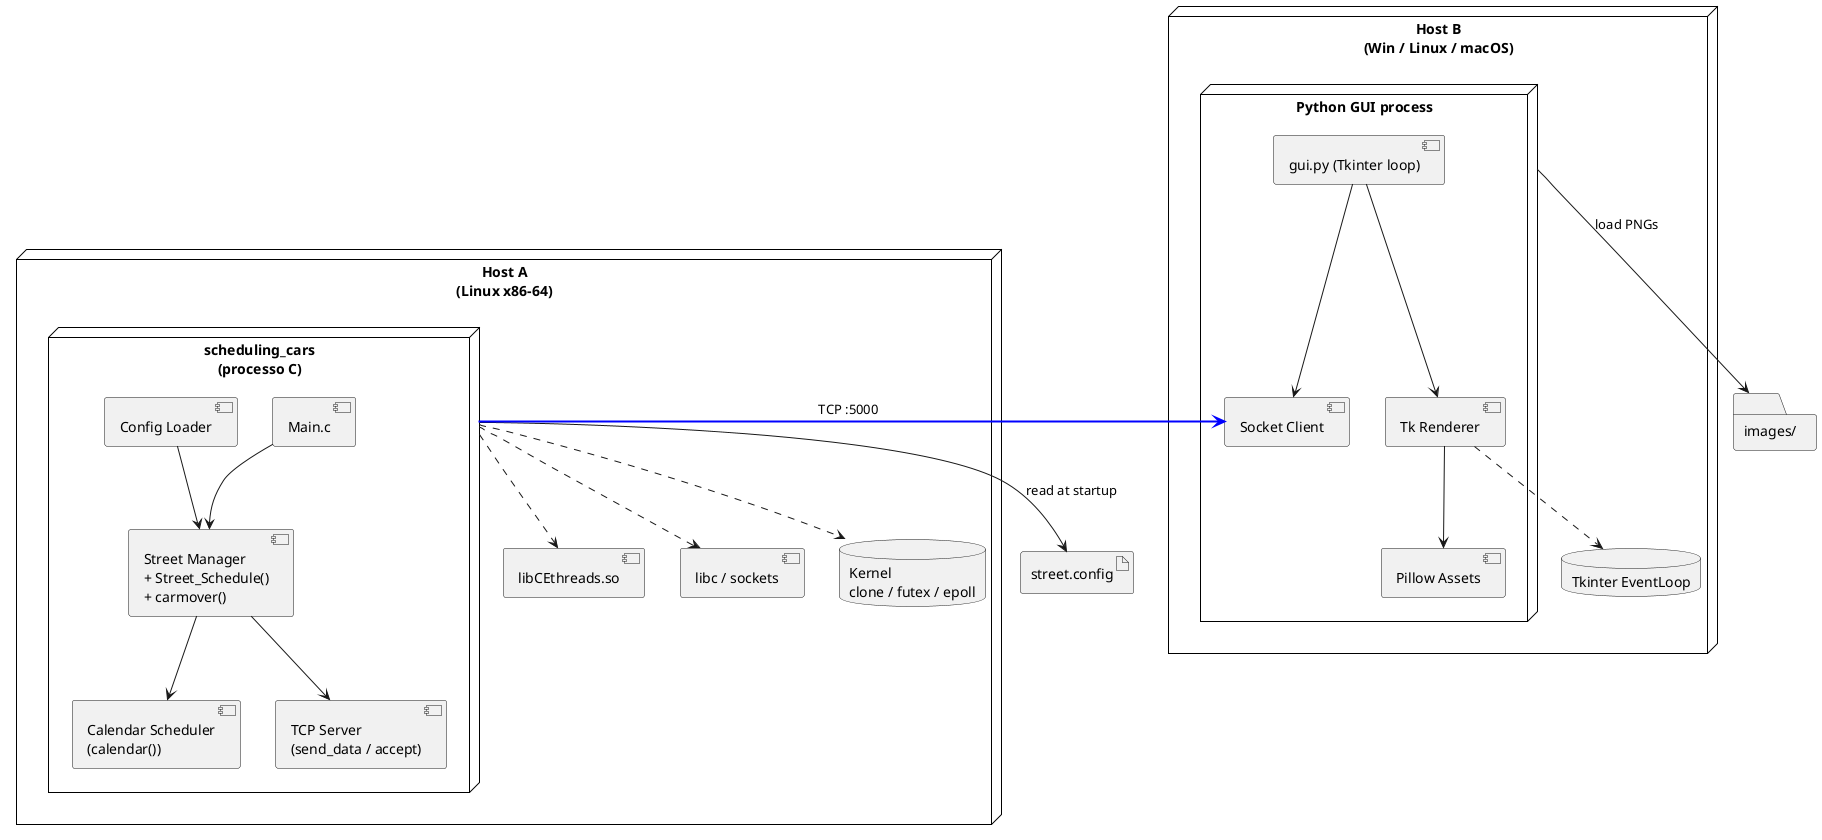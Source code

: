 @startuml
'──────────────────────────────────────────────
'  Scheduling Cars – Deployment / Architecture
'──────────────────────────────────────────────
skinparam style strictuml
skinparam node {
  BackgroundColor White
  BorderColor     Black
  ArrowColor      DarkSlateGray
}

'======== 1. Host que ejecuta el backend (C) ========
node "Host A\n(Linux x86-64)" as HOST_A {

  node "scheduling_cars\n(processo C)" as PROC {
    [Main.c] as MAIN
    component "Street Manager\n+ Street_Schedule()\n+ carmover()" as CANAL
    component "Calendar Scheduler\n(calendar())"  as CAL
    component "TCP Server\n(send_data / accept)" as TCP_S
    component "Config Loader"                    as CFG_L

    ' Relación interna de módulos
    MAIN --> CANAL
    CANAL --> CAL
    CANAL --> TCP_S
    CFG_L --> CANAL
  }

  component "libCEthreads.so"   as LIB_THREADS
  component "libc / sockets"    as LIBC
  database  "Kernel\nclone / futex / epoll" as KERNEL

  ' Dependencias del proceso
  PROC ..> LIB_THREADS
  PROC ..> LIBC
  PROC ..> KERNEL
}

'======== 2. Host que ejecuta la GUI (Python) ========
node "Host B\n(Win / Linux / macOS)" as HOST_B {

  node "Python GUI process" as PY_PROC {
    component "gui.py (Tkinter loop)" as GUI
    component "Socket Client"         as PY_SOCK
    component "Tk Renderer"           as PY_REN
    component "Pillow Assets"         as PY_PIL

    GUI --> PY_SOCK
    GUI --> PY_REN
    PY_REN --> PY_PIL
  }

  database "Tkinter EventLoop" as TK_LOOP
  PY_REN ..> TK_LOOP
}

'======== 3. Artefactos compartidos (filesystem) =====
artifact "street.config"  as CFG_FILE
folder  "images/"        as IMG_DIR

'======== 4. Conexiones de red / archivos ===========
PROC  --> CFG_FILE : «read at startup»

PY_PROC --> IMG_DIR : «load PNGs»

PROC  -[#blue,bold]>  PY_SOCK : TCP :5000

@enduml

